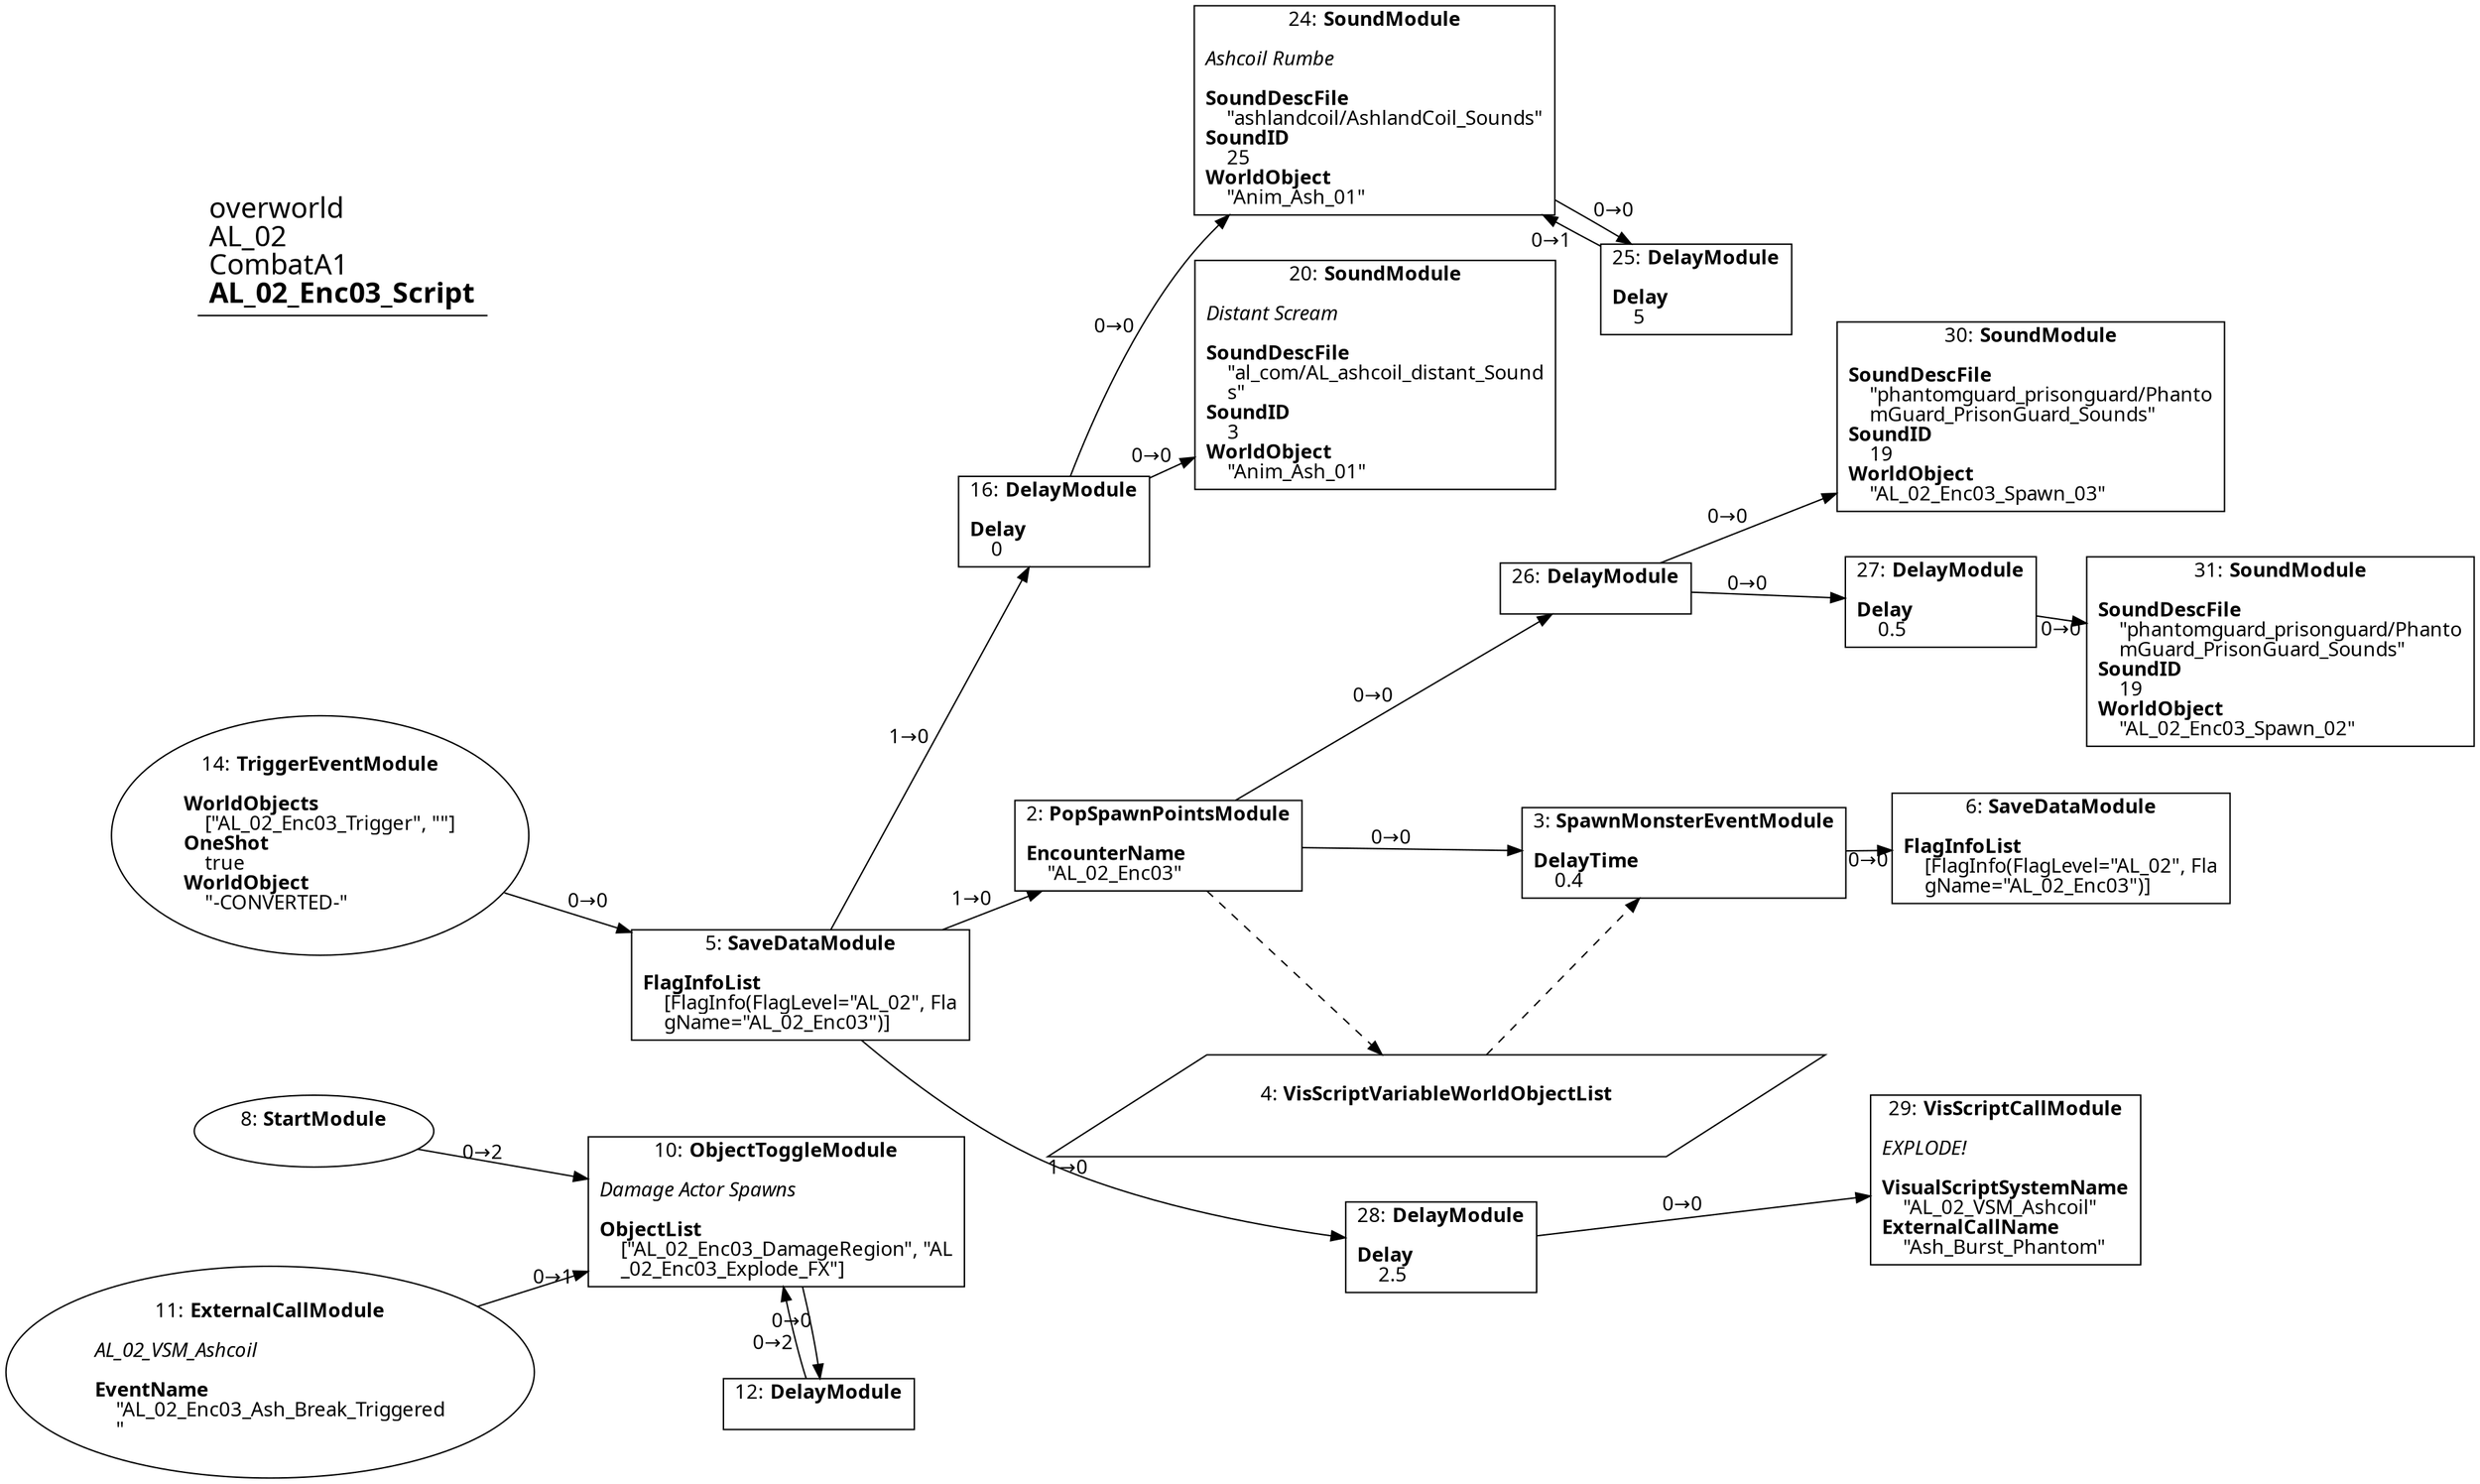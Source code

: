 digraph {
    layout = fdp;
    overlap = prism;
    sep = "+16";
    splines = spline;

    node [ shape = box ];

    graph [ fontname = "Segoe UI" ];
    node [ fontname = "Segoe UI" ];
    edge [ fontname = "Segoe UI" ];

    2 [ label = <2: <b>PopSpawnPointsModule</b><br/><br/><b>EncounterName</b><br align="left"/>    &quot;AL_02_Enc03&quot;<br align="left"/>> ];
    2 [ pos = "0.66,-0.231!" ];
    2 -> 3 [ label = "0→0" ];
    2 -> 26 [ label = "0→0" ];
    2 -> 4 [ style = dashed ];

    3 [ label = <3: <b>SpawnMonsterEventModule</b><br/><br/><b>DelayTime</b><br align="left"/>    0.4<br align="left"/>> ];
    3 [ pos = "1.0580001,-0.231!" ];
    3 -> 6 [ label = "0→0" ];
    4 -> 3 [ style = dashed ];

    4 [ label = <4: <b>VisScriptVariableWorldObjectList</b><br/><br/>> ];
    4 [ shape = parallelogram ]
    4 [ pos = "0.864,-0.541!" ];

    5 [ label = <5: <b>SaveDataModule</b><br/><br/><b>FlagInfoList</b><br align="left"/>    [FlagInfo(FlagLevel=&quot;AL_02&quot;, Fla<br align="left"/>    gName=&quot;AL_02_Enc03&quot;)]<br align="left"/>> ];
    5 [ pos = "0.35900003,-0.38000003!" ];
    5 -> 2 [ label = "1→0" ];
    5 -> 16 [ label = "1→0" ];
    5 -> 28 [ label = "1→0" ];

    6 [ label = <6: <b>SaveDataModule</b><br/><br/><b>FlagInfoList</b><br align="left"/>    [FlagInfo(FlagLevel=&quot;AL_02&quot;, Fla<br align="left"/>    gName=&quot;AL_02_Enc03&quot;)]<br align="left"/>> ];
    6 [ pos = "1.404,-0.23!" ];

    8 [ label = <8: <b>StartModule</b><br/><br/>> ];
    8 [ shape = oval ]
    8 [ pos = "-0.08800001,-0.53400004!" ];
    8 -> 10 [ label = "0→2" ];

    10 [ label = <10: <b>ObjectToggleModule</b><br/><br/><i>Damage Actor Spawns<br align="left"/></i><br align="left"/><b>ObjectList</b><br align="left"/>    [&quot;AL_02_Enc03_DamageRegion&quot;, &quot;AL<br align="left"/>    _02_Enc03_Explode_FX&quot;]<br align="left"/>> ];
    10 [ pos = "0.356,-0.623!" ];
    10 -> 12 [ label = "0→0" ];

    11 [ label = <11: <b>ExternalCallModule</b><br/><br/><i>AL_02_VSM_Ashcoil<br align="left"/></i><br align="left"/><b>EventName</b><br align="left"/>    &quot;AL_02_Enc03_Ash_Break_Triggered<br align="left"/>    &quot;<br align="left"/>> ];
    11 [ shape = oval ]
    11 [ pos = "-0.101,-0.76900005!" ];
    11 -> 10 [ label = "0→1" ];

    12 [ label = <12: <b>DelayModule</b><br/><br/>> ];
    12 [ pos = "0.38200003,-0.809!" ];
    12 -> 10 [ label = "0→2" ];

    14 [ label = <14: <b>TriggerEventModule</b><br/><br/><b>WorldObjects</b><br align="left"/>    [&quot;AL_02_Enc03_Trigger&quot;, &quot;&quot;]<br align="left"/><b>OneShot</b><br align="left"/>    true<br align="left"/><b>WorldObject</b><br align="left"/>    &quot;-CONVERTED-&quot;<br align="left"/>> ];
    14 [ shape = oval ]
    14 [ pos = "-0.104,-0.23600002!" ];
    14 -> 5 [ label = "0→0" ];

    16 [ label = <16: <b>DelayModule</b><br/><br/><b>Delay</b><br align="left"/>    0<br align="left"/>> ];
    16 [ pos = "0.62600005,0.07700001!" ];
    16 -> 20 [ label = "0→0" ];
    16 -> 24 [ label = "0→0" ];

    20 [ label = <20: <b>SoundModule</b><br/><br/><i>Distant Scream<br align="left"/></i><br align="left"/><b>SoundDescFile</b><br align="left"/>    &quot;al_com/AL_ashcoil_distant_Sound<br align="left"/>    s&quot;<br align="left"/><b>SoundID</b><br align="left"/>    3<br align="left"/><b>WorldObject</b><br align="left"/>    &quot;Anim_Ash_01&quot;<br align="left"/>> ];
    20 [ pos = "0.88600004,0.19700001!" ];

    24 [ label = <24: <b>SoundModule</b><br/><br/><i>Ashcoil Rumbe<br align="left"/></i><br align="left"/><b>SoundDescFile</b><br align="left"/>    &quot;ashlandcoil/AshlandCoil_Sounds&quot;<br align="left"/><b>SoundID</b><br align="left"/>    25<br align="left"/><b>WorldObject</b><br align="left"/>    &quot;Anim_Ash_01&quot;<br align="left"/>> ];
    24 [ pos = "0.88600004,0.33800003!" ];
    24 -> 25 [ label = "0→0" ];

    25 [ label = <25: <b>DelayModule</b><br/><br/><b>Delay</b><br align="left"/>    5<br align="left"/>> ];
    25 [ pos = "1.1700001,0.223!" ];
    25 -> 24 [ label = "0→1" ];

    26 [ label = <26: <b>DelayModule</b><br/><br/>> ];
    26 [ pos = "1.056,-0.009000001!" ];
    26 -> 30 [ label = "0→0" ];
    26 -> 27 [ label = "0→0" ];

    27 [ label = <27: <b>DelayModule</b><br/><br/><b>Delay</b><br align="left"/>    0.5<br align="left"/>> ];
    27 [ pos = "1.3310001,-0.009000001!" ];
    27 -> 31 [ label = "0→0" ];

    28 [ label = <28: <b>DelayModule</b><br/><br/><b>Delay</b><br align="left"/>    2.5<br align="left"/>> ];
    28 [ pos = "0.869,-0.67200005!" ];
    28 -> 29 [ label = "0→0" ];

    29 [ label = <29: <b>VisScriptCallModule</b><br/><br/><i>EXPLODE!<br align="left"/></i><br align="left"/><b>VisualScriptSystemName</b><br align="left"/>    &quot;AL_02_VSM_Ashcoil&quot;<br align="left"/><b>ExternalCallName</b><br align="left"/>    &quot;Ash_Burst_Phantom&quot;<br align="left"/>> ];
    29 [ pos = "1.21,-0.587!" ];

    30 [ label = <30: <b>SoundModule</b><br/><br/><b>SoundDescFile</b><br align="left"/>    &quot;phantomguard_prisonguard/Phanto<br align="left"/>    mGuard_PrisonGuard_Sounds&quot;<br align="left"/><b>SoundID</b><br align="left"/>    19<br align="left"/><b>WorldObject</b><br align="left"/>    &quot;AL_02_Enc03_Spawn_03&quot;<br align="left"/>> ];
    30 [ pos = "1.396,0.13100001!" ];

    31 [ label = <31: <b>SoundModule</b><br/><br/><b>SoundDescFile</b><br align="left"/>    &quot;phantomguard_prisonguard/Phanto<br align="left"/>    mGuard_PrisonGuard_Sounds&quot;<br align="left"/><b>SoundID</b><br align="left"/>    19<br align="left"/><b>WorldObject</b><br align="left"/>    &quot;AL_02_Enc03_Spawn_02&quot;<br align="left"/>> ];
    31 [ pos = "1.5970001,-0.046000004!" ];

    title [ pos = "-0.105000004,0.33900002!" ];
    title [ shape = underline ];
    title [ label = <<font point-size="20">overworld<br align="left"/>AL_02<br align="left"/>CombatA1<br align="left"/><b>AL_02_Enc03_Script</b><br align="left"/></font>> ];
}
